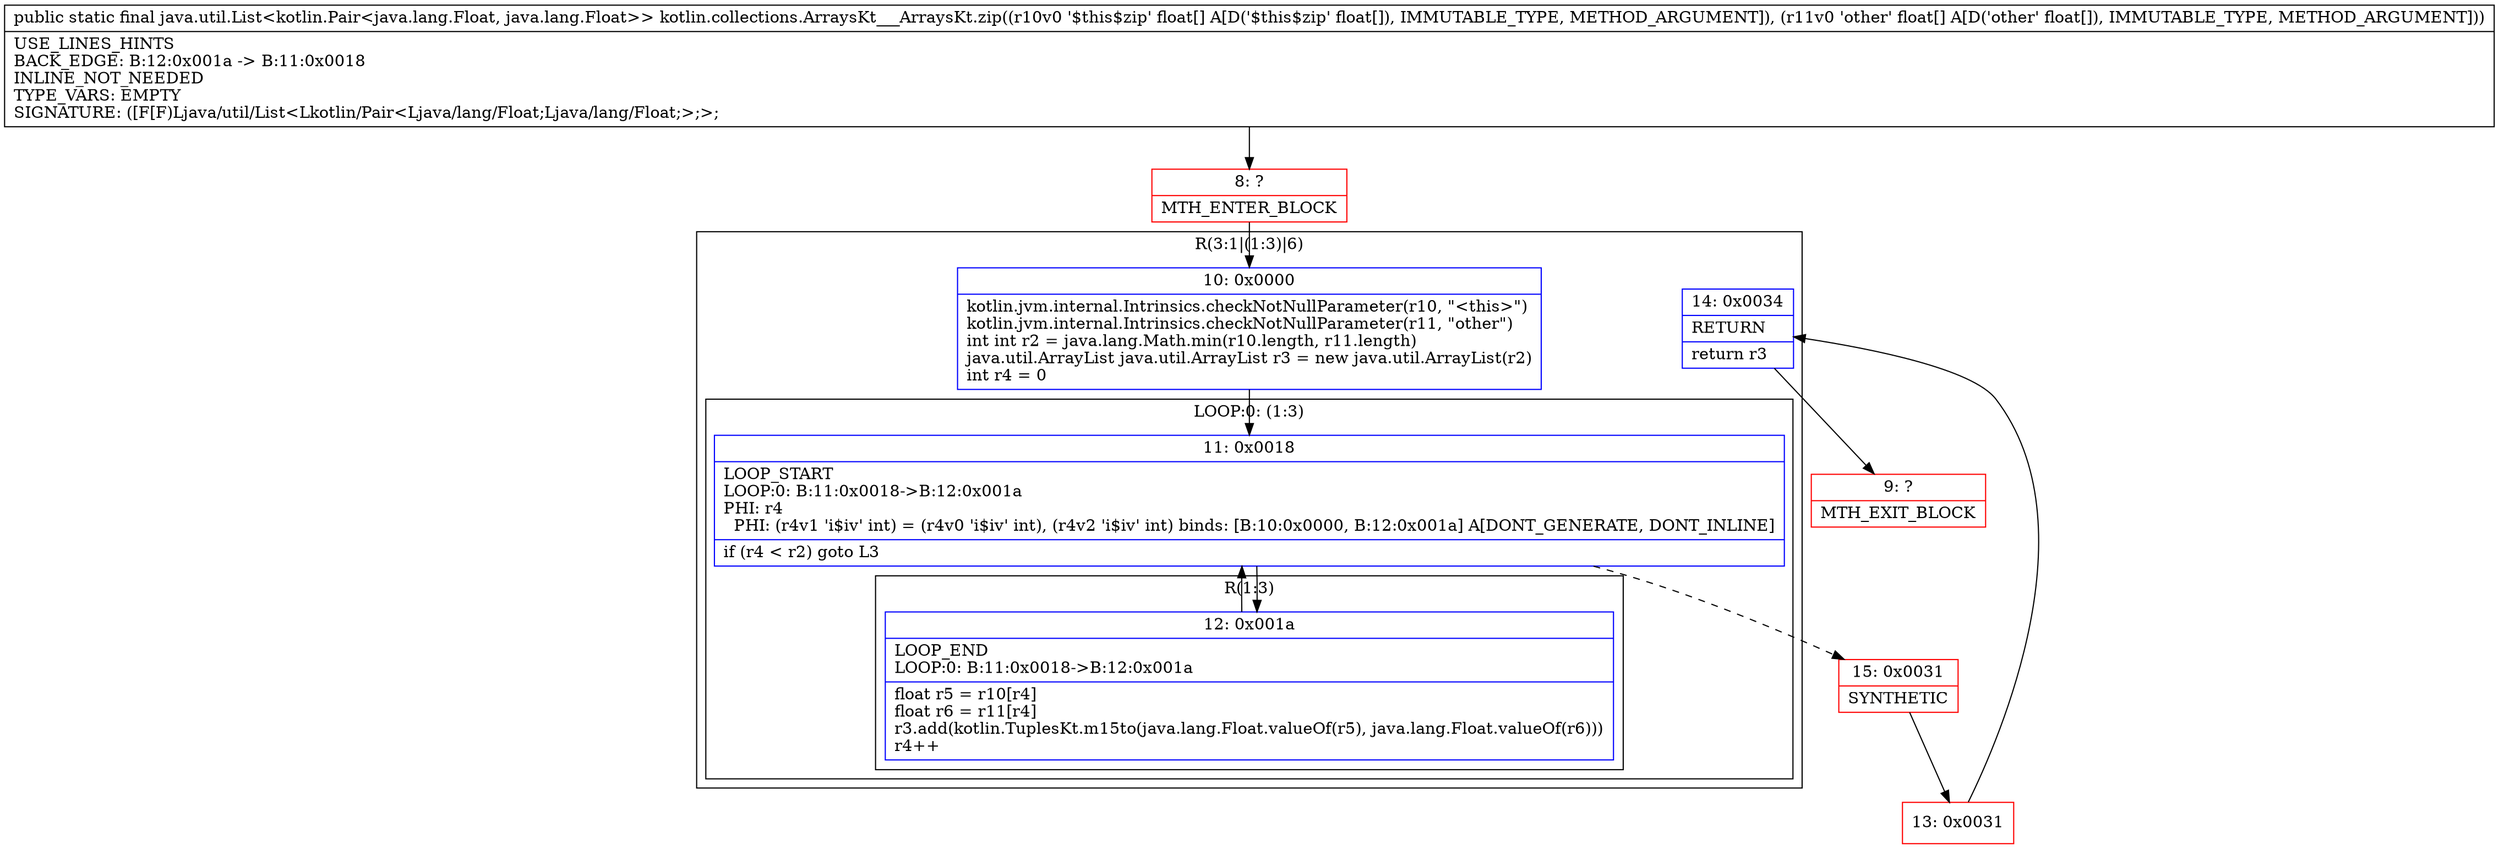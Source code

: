 digraph "CFG forkotlin.collections.ArraysKt___ArraysKt.zip([F[F)Ljava\/util\/List;" {
subgraph cluster_Region_386420067 {
label = "R(3:1|(1:3)|6)";
node [shape=record,color=blue];
Node_10 [shape=record,label="{10\:\ 0x0000|kotlin.jvm.internal.Intrinsics.checkNotNullParameter(r10, \"\<this\>\")\lkotlin.jvm.internal.Intrinsics.checkNotNullParameter(r11, \"other\")\lint int r2 = java.lang.Math.min(r10.length, r11.length)\ljava.util.ArrayList java.util.ArrayList r3 = new java.util.ArrayList(r2)\lint r4 = 0\l}"];
subgraph cluster_LoopRegion_1101721926 {
label = "LOOP:0: (1:3)";
node [shape=record,color=blue];
Node_11 [shape=record,label="{11\:\ 0x0018|LOOP_START\lLOOP:0: B:11:0x0018\-\>B:12:0x001a\lPHI: r4 \l  PHI: (r4v1 'i$iv' int) = (r4v0 'i$iv' int), (r4v2 'i$iv' int) binds: [B:10:0x0000, B:12:0x001a] A[DONT_GENERATE, DONT_INLINE]\l|if (r4 \< r2) goto L3\l}"];
subgraph cluster_Region_518481625 {
label = "R(1:3)";
node [shape=record,color=blue];
Node_12 [shape=record,label="{12\:\ 0x001a|LOOP_END\lLOOP:0: B:11:0x0018\-\>B:12:0x001a\l|float r5 = r10[r4]\lfloat r6 = r11[r4]\lr3.add(kotlin.TuplesKt.m15to(java.lang.Float.valueOf(r5), java.lang.Float.valueOf(r6)))\lr4++\l}"];
}
}
Node_14 [shape=record,label="{14\:\ 0x0034|RETURN\l|return r3\l}"];
}
Node_8 [shape=record,color=red,label="{8\:\ ?|MTH_ENTER_BLOCK\l}"];
Node_15 [shape=record,color=red,label="{15\:\ 0x0031|SYNTHETIC\l}"];
Node_13 [shape=record,color=red,label="{13\:\ 0x0031}"];
Node_9 [shape=record,color=red,label="{9\:\ ?|MTH_EXIT_BLOCK\l}"];
MethodNode[shape=record,label="{public static final java.util.List\<kotlin.Pair\<java.lang.Float, java.lang.Float\>\> kotlin.collections.ArraysKt___ArraysKt.zip((r10v0 '$this$zip' float[] A[D('$this$zip' float[]), IMMUTABLE_TYPE, METHOD_ARGUMENT]), (r11v0 'other' float[] A[D('other' float[]), IMMUTABLE_TYPE, METHOD_ARGUMENT]))  | USE_LINES_HINTS\lBACK_EDGE: B:12:0x001a \-\> B:11:0x0018\lINLINE_NOT_NEEDED\lTYPE_VARS: EMPTY\lSIGNATURE: ([F[F)Ljava\/util\/List\<Lkotlin\/Pair\<Ljava\/lang\/Float;Ljava\/lang\/Float;\>;\>;\l}"];
MethodNode -> Node_8;Node_10 -> Node_11;
Node_11 -> Node_12;
Node_11 -> Node_15[style=dashed];
Node_12 -> Node_11;
Node_14 -> Node_9;
Node_8 -> Node_10;
Node_15 -> Node_13;
Node_13 -> Node_14;
}

